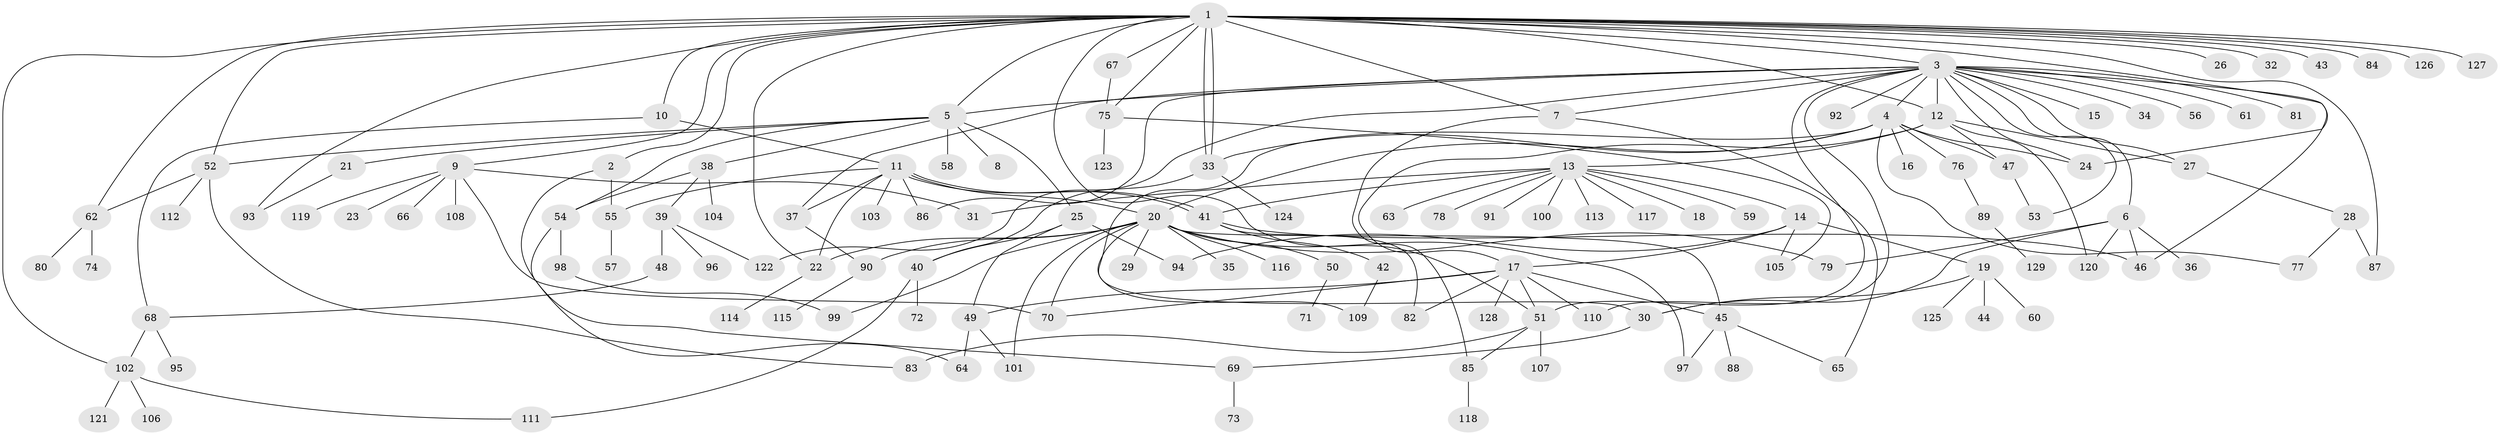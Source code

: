 // Generated by graph-tools (version 1.1) at 2025/49/03/09/25 03:49:48]
// undirected, 129 vertices, 186 edges
graph export_dot {
graph [start="1"]
  node [color=gray90,style=filled];
  1;
  2;
  3;
  4;
  5;
  6;
  7;
  8;
  9;
  10;
  11;
  12;
  13;
  14;
  15;
  16;
  17;
  18;
  19;
  20;
  21;
  22;
  23;
  24;
  25;
  26;
  27;
  28;
  29;
  30;
  31;
  32;
  33;
  34;
  35;
  36;
  37;
  38;
  39;
  40;
  41;
  42;
  43;
  44;
  45;
  46;
  47;
  48;
  49;
  50;
  51;
  52;
  53;
  54;
  55;
  56;
  57;
  58;
  59;
  60;
  61;
  62;
  63;
  64;
  65;
  66;
  67;
  68;
  69;
  70;
  71;
  72;
  73;
  74;
  75;
  76;
  77;
  78;
  79;
  80;
  81;
  82;
  83;
  84;
  85;
  86;
  87;
  88;
  89;
  90;
  91;
  92;
  93;
  94;
  95;
  96;
  97;
  98;
  99;
  100;
  101;
  102;
  103;
  104;
  105;
  106;
  107;
  108;
  109;
  110;
  111;
  112;
  113;
  114;
  115;
  116;
  117;
  118;
  119;
  120;
  121;
  122;
  123;
  124;
  125;
  126;
  127;
  128;
  129;
  1 -- 2;
  1 -- 3;
  1 -- 5;
  1 -- 7;
  1 -- 9;
  1 -- 10;
  1 -- 12;
  1 -- 22;
  1 -- 24;
  1 -- 26;
  1 -- 32;
  1 -- 33;
  1 -- 33;
  1 -- 43;
  1 -- 51;
  1 -- 52;
  1 -- 62;
  1 -- 67;
  1 -- 75;
  1 -- 84;
  1 -- 87;
  1 -- 93;
  1 -- 102;
  1 -- 126;
  1 -- 127;
  2 -- 55;
  2 -- 69;
  3 -- 4;
  3 -- 5;
  3 -- 6;
  3 -- 7;
  3 -- 12;
  3 -- 15;
  3 -- 24;
  3 -- 27;
  3 -- 34;
  3 -- 37;
  3 -- 46;
  3 -- 51;
  3 -- 53;
  3 -- 56;
  3 -- 61;
  3 -- 81;
  3 -- 86;
  3 -- 92;
  3 -- 110;
  3 -- 122;
  4 -- 16;
  4 -- 20;
  4 -- 24;
  4 -- 30;
  4 -- 33;
  4 -- 47;
  4 -- 76;
  4 -- 77;
  5 -- 8;
  5 -- 21;
  5 -- 25;
  5 -- 38;
  5 -- 52;
  5 -- 54;
  5 -- 58;
  6 -- 30;
  6 -- 36;
  6 -- 46;
  6 -- 79;
  6 -- 120;
  7 -- 65;
  7 -- 85;
  9 -- 23;
  9 -- 31;
  9 -- 66;
  9 -- 70;
  9 -- 108;
  9 -- 119;
  10 -- 11;
  10 -- 68;
  11 -- 20;
  11 -- 22;
  11 -- 37;
  11 -- 41;
  11 -- 41;
  11 -- 55;
  11 -- 86;
  11 -- 103;
  12 -- 13;
  12 -- 17;
  12 -- 27;
  12 -- 47;
  12 -- 120;
  13 -- 14;
  13 -- 18;
  13 -- 31;
  13 -- 41;
  13 -- 59;
  13 -- 63;
  13 -- 78;
  13 -- 91;
  13 -- 100;
  13 -- 113;
  13 -- 117;
  14 -- 17;
  14 -- 19;
  14 -- 94;
  14 -- 105;
  17 -- 45;
  17 -- 49;
  17 -- 51;
  17 -- 70;
  17 -- 82;
  17 -- 110;
  17 -- 128;
  19 -- 30;
  19 -- 44;
  19 -- 60;
  19 -- 125;
  20 -- 22;
  20 -- 29;
  20 -- 35;
  20 -- 45;
  20 -- 50;
  20 -- 70;
  20 -- 79;
  20 -- 90;
  20 -- 97;
  20 -- 99;
  20 -- 101;
  20 -- 109;
  20 -- 116;
  21 -- 93;
  22 -- 114;
  25 -- 40;
  25 -- 49;
  25 -- 94;
  27 -- 28;
  28 -- 77;
  28 -- 87;
  30 -- 69;
  33 -- 40;
  33 -- 124;
  37 -- 90;
  38 -- 39;
  38 -- 54;
  38 -- 104;
  39 -- 48;
  39 -- 96;
  39 -- 122;
  40 -- 72;
  40 -- 111;
  41 -- 42;
  41 -- 46;
  41 -- 82;
  42 -- 109;
  45 -- 65;
  45 -- 88;
  45 -- 97;
  47 -- 53;
  48 -- 68;
  49 -- 64;
  49 -- 101;
  50 -- 71;
  51 -- 83;
  51 -- 85;
  51 -- 107;
  52 -- 62;
  52 -- 83;
  52 -- 112;
  54 -- 64;
  54 -- 98;
  55 -- 57;
  62 -- 74;
  62 -- 80;
  67 -- 75;
  68 -- 95;
  68 -- 102;
  69 -- 73;
  75 -- 105;
  75 -- 123;
  76 -- 89;
  85 -- 118;
  89 -- 129;
  90 -- 115;
  98 -- 99;
  102 -- 106;
  102 -- 111;
  102 -- 121;
}
